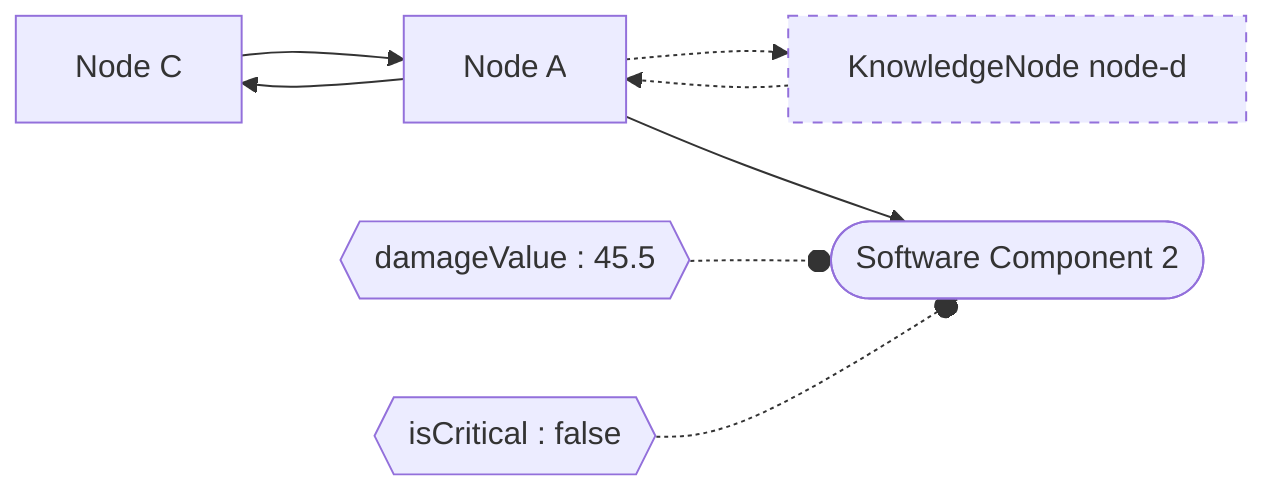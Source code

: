 %% node-c
flowchart LR
	node-c[Node C]
	node-a[Node A]
	node-d[KnowledgeNode node-d]
	style node-d stroke-dasharray: 5 5

	node-c --> node-a
	node-a --> node-c
	node-a -.-> node-d
	node-d -.-> node-a

	software-2([Software Component 2])
	node-a --> software-2

	6f1f0254{{damageValue : 45.5}}
	6f1f0254 -.-o software-2
	a1eed597{{isCritical : false}}
	a1eed597 -.-o software-2